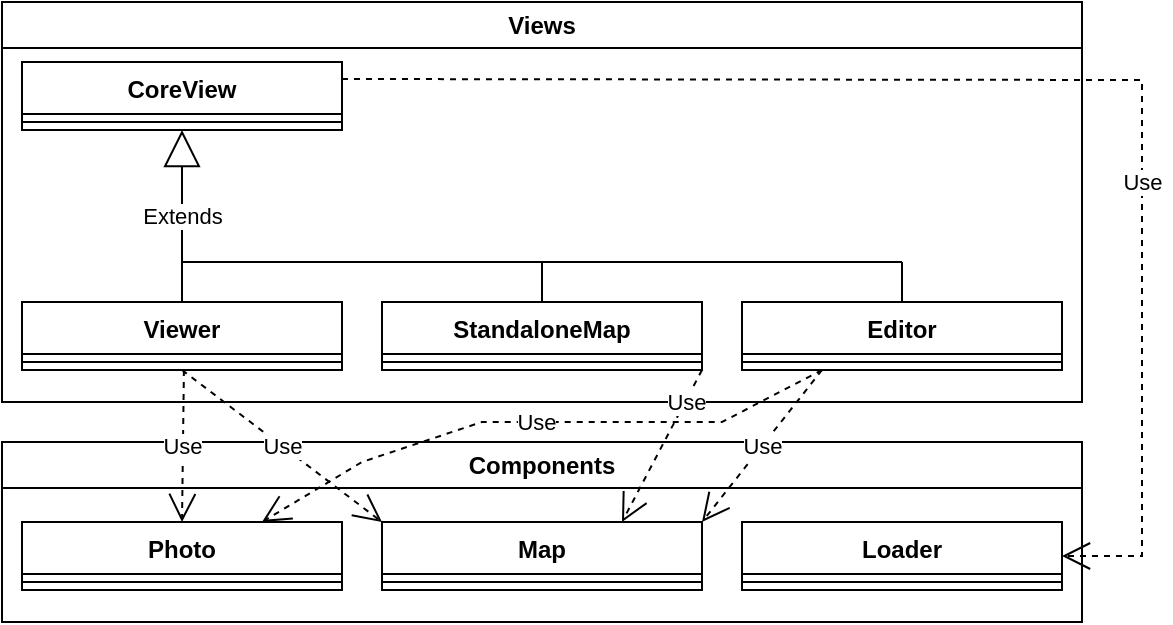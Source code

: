 <mxfile version="23.1.2" type="device">
  <diagram id="C5RBs43oDa-KdzZeNtuy" name="Page-1">
    <mxGraphModel dx="1018" dy="574" grid="1" gridSize="10" guides="1" tooltips="1" connect="1" arrows="1" fold="1" page="1" pageScale="1" pageWidth="827" pageHeight="1169" math="0" shadow="0">
      <root>
        <mxCell id="WIyWlLk6GJQsqaUBKTNV-0" />
        <mxCell id="WIyWlLk6GJQsqaUBKTNV-1" parent="WIyWlLk6GJQsqaUBKTNV-0" />
        <mxCell id="-sBJLWWXFzCuZ66xZKHM-1" value="CoreView" style="swimlane;fontStyle=1;align=center;verticalAlign=top;childLayout=stackLayout;horizontal=1;startSize=26;horizontalStack=0;resizeParent=1;resizeParentMax=0;resizeLast=0;collapsible=1;marginBottom=0;whiteSpace=wrap;html=1;" vertex="1" parent="WIyWlLk6GJQsqaUBKTNV-1">
          <mxGeometry x="20" y="40" width="160" height="34" as="geometry" />
        </mxCell>
        <mxCell id="-sBJLWWXFzCuZ66xZKHM-3" value="" style="line;strokeWidth=1;fillColor=none;align=left;verticalAlign=middle;spacingTop=-1;spacingLeft=3;spacingRight=3;rotatable=0;labelPosition=right;points=[];portConstraint=eastwest;strokeColor=inherit;" vertex="1" parent="-sBJLWWXFzCuZ66xZKHM-1">
          <mxGeometry y="26" width="160" height="8" as="geometry" />
        </mxCell>
        <mxCell id="-sBJLWWXFzCuZ66xZKHM-9" value="Viewer" style="swimlane;fontStyle=1;align=center;verticalAlign=top;childLayout=stackLayout;horizontal=1;startSize=26;horizontalStack=0;resizeParent=1;resizeParentMax=0;resizeLast=0;collapsible=1;marginBottom=0;whiteSpace=wrap;html=1;" vertex="1" parent="WIyWlLk6GJQsqaUBKTNV-1">
          <mxGeometry x="20" y="160" width="160" height="34" as="geometry" />
        </mxCell>
        <mxCell id="-sBJLWWXFzCuZ66xZKHM-10" value="" style="line;strokeWidth=1;fillColor=none;align=left;verticalAlign=middle;spacingTop=-1;spacingLeft=3;spacingRight=3;rotatable=0;labelPosition=right;points=[];portConstraint=eastwest;strokeColor=inherit;" vertex="1" parent="-sBJLWWXFzCuZ66xZKHM-9">
          <mxGeometry y="26" width="160" height="8" as="geometry" />
        </mxCell>
        <mxCell id="-sBJLWWXFzCuZ66xZKHM-11" value="StandaloneMap" style="swimlane;fontStyle=1;align=center;verticalAlign=top;childLayout=stackLayout;horizontal=1;startSize=26;horizontalStack=0;resizeParent=1;resizeParentMax=0;resizeLast=0;collapsible=1;marginBottom=0;whiteSpace=wrap;html=1;" vertex="1" parent="WIyWlLk6GJQsqaUBKTNV-1">
          <mxGeometry x="200" y="160" width="160" height="34" as="geometry" />
        </mxCell>
        <mxCell id="-sBJLWWXFzCuZ66xZKHM-12" value="" style="line;strokeWidth=1;fillColor=none;align=left;verticalAlign=middle;spacingTop=-1;spacingLeft=3;spacingRight=3;rotatable=0;labelPosition=right;points=[];portConstraint=eastwest;strokeColor=inherit;" vertex="1" parent="-sBJLWWXFzCuZ66xZKHM-11">
          <mxGeometry y="26" width="160" height="8" as="geometry" />
        </mxCell>
        <mxCell id="-sBJLWWXFzCuZ66xZKHM-13" value="Editor" style="swimlane;fontStyle=1;align=center;verticalAlign=top;childLayout=stackLayout;horizontal=1;startSize=26;horizontalStack=0;resizeParent=1;resizeParentMax=0;resizeLast=0;collapsible=1;marginBottom=0;whiteSpace=wrap;html=1;" vertex="1" parent="WIyWlLk6GJQsqaUBKTNV-1">
          <mxGeometry x="380" y="160" width="160" height="34" as="geometry" />
        </mxCell>
        <mxCell id="-sBJLWWXFzCuZ66xZKHM-14" value="" style="line;strokeWidth=1;fillColor=none;align=left;verticalAlign=middle;spacingTop=-1;spacingLeft=3;spacingRight=3;rotatable=0;labelPosition=right;points=[];portConstraint=eastwest;strokeColor=inherit;" vertex="1" parent="-sBJLWWXFzCuZ66xZKHM-13">
          <mxGeometry y="26" width="160" height="8" as="geometry" />
        </mxCell>
        <mxCell id="-sBJLWWXFzCuZ66xZKHM-15" value="Extends" style="endArrow=block;endSize=16;endFill=0;html=1;rounded=0;exitX=0.5;exitY=0;exitDx=0;exitDy=0;entryX=0.5;entryY=1;entryDx=0;entryDy=0;" edge="1" parent="WIyWlLk6GJQsqaUBKTNV-1" source="-sBJLWWXFzCuZ66xZKHM-9" target="-sBJLWWXFzCuZ66xZKHM-1">
          <mxGeometry width="160" relative="1" as="geometry">
            <mxPoint x="310" y="260" as="sourcePoint" />
            <mxPoint x="470" y="260" as="targetPoint" />
          </mxGeometry>
        </mxCell>
        <mxCell id="-sBJLWWXFzCuZ66xZKHM-17" value="" style="endArrow=none;html=1;rounded=0;" edge="1" parent="WIyWlLk6GJQsqaUBKTNV-1">
          <mxGeometry width="50" height="50" relative="1" as="geometry">
            <mxPoint x="100" y="140" as="sourcePoint" />
            <mxPoint x="460" y="140" as="targetPoint" />
          </mxGeometry>
        </mxCell>
        <mxCell id="-sBJLWWXFzCuZ66xZKHM-19" value="" style="endArrow=none;html=1;rounded=0;exitX=0.5;exitY=0;exitDx=0;exitDy=0;" edge="1" parent="WIyWlLk6GJQsqaUBKTNV-1" source="-sBJLWWXFzCuZ66xZKHM-11">
          <mxGeometry width="50" height="50" relative="1" as="geometry">
            <mxPoint x="370" y="290" as="sourcePoint" />
            <mxPoint x="280" y="140" as="targetPoint" />
          </mxGeometry>
        </mxCell>
        <mxCell id="-sBJLWWXFzCuZ66xZKHM-20" value="" style="endArrow=none;html=1;rounded=0;exitX=0.5;exitY=0;exitDx=0;exitDy=0;" edge="1" parent="WIyWlLk6GJQsqaUBKTNV-1" source="-sBJLWWXFzCuZ66xZKHM-13">
          <mxGeometry width="50" height="50" relative="1" as="geometry">
            <mxPoint x="290" y="170" as="sourcePoint" />
            <mxPoint x="460" y="140" as="targetPoint" />
          </mxGeometry>
        </mxCell>
        <mxCell id="-sBJLWWXFzCuZ66xZKHM-22" value="Views" style="swimlane;whiteSpace=wrap;html=1;" vertex="1" parent="WIyWlLk6GJQsqaUBKTNV-1">
          <mxGeometry x="10" y="10" width="540" height="200" as="geometry" />
        </mxCell>
        <mxCell id="-sBJLWWXFzCuZ66xZKHM-23" value="Components" style="swimlane;whiteSpace=wrap;html=1;" vertex="1" parent="WIyWlLk6GJQsqaUBKTNV-1">
          <mxGeometry x="10" y="230" width="540" height="90" as="geometry" />
        </mxCell>
        <mxCell id="-sBJLWWXFzCuZ66xZKHM-26" value="Photo" style="swimlane;fontStyle=1;align=center;verticalAlign=top;childLayout=stackLayout;horizontal=1;startSize=26;horizontalStack=0;resizeParent=1;resizeParentMax=0;resizeLast=0;collapsible=1;marginBottom=0;whiteSpace=wrap;html=1;" vertex="1" parent="-sBJLWWXFzCuZ66xZKHM-23">
          <mxGeometry x="10" y="40" width="160" height="34" as="geometry" />
        </mxCell>
        <mxCell id="-sBJLWWXFzCuZ66xZKHM-27" value="" style="line;strokeWidth=1;fillColor=none;align=left;verticalAlign=middle;spacingTop=-1;spacingLeft=3;spacingRight=3;rotatable=0;labelPosition=right;points=[];portConstraint=eastwest;strokeColor=inherit;" vertex="1" parent="-sBJLWWXFzCuZ66xZKHM-26">
          <mxGeometry y="26" width="160" height="8" as="geometry" />
        </mxCell>
        <mxCell id="-sBJLWWXFzCuZ66xZKHM-28" value="Loader" style="swimlane;fontStyle=1;align=center;verticalAlign=top;childLayout=stackLayout;horizontal=1;startSize=26;horizontalStack=0;resizeParent=1;resizeParentMax=0;resizeLast=0;collapsible=1;marginBottom=0;whiteSpace=wrap;html=1;" vertex="1" parent="-sBJLWWXFzCuZ66xZKHM-23">
          <mxGeometry x="370" y="40" width="160" height="34" as="geometry" />
        </mxCell>
        <mxCell id="-sBJLWWXFzCuZ66xZKHM-29" value="" style="line;strokeWidth=1;fillColor=none;align=left;verticalAlign=middle;spacingTop=-1;spacingLeft=3;spacingRight=3;rotatable=0;labelPosition=right;points=[];portConstraint=eastwest;strokeColor=inherit;" vertex="1" parent="-sBJLWWXFzCuZ66xZKHM-28">
          <mxGeometry y="26" width="160" height="8" as="geometry" />
        </mxCell>
        <mxCell id="-sBJLWWXFzCuZ66xZKHM-24" value="Map" style="swimlane;fontStyle=1;align=center;verticalAlign=top;childLayout=stackLayout;horizontal=1;startSize=26;horizontalStack=0;resizeParent=1;resizeParentMax=0;resizeLast=0;collapsible=1;marginBottom=0;whiteSpace=wrap;html=1;" vertex="1" parent="-sBJLWWXFzCuZ66xZKHM-23">
          <mxGeometry x="190" y="40" width="160" height="34" as="geometry" />
        </mxCell>
        <mxCell id="-sBJLWWXFzCuZ66xZKHM-25" value="" style="line;strokeWidth=1;fillColor=none;align=left;verticalAlign=middle;spacingTop=-1;spacingLeft=3;spacingRight=3;rotatable=0;labelPosition=right;points=[];portConstraint=eastwest;strokeColor=inherit;" vertex="1" parent="-sBJLWWXFzCuZ66xZKHM-24">
          <mxGeometry y="26" width="160" height="8" as="geometry" />
        </mxCell>
        <mxCell id="-sBJLWWXFzCuZ66xZKHM-30" value="Use" style="endArrow=open;endSize=12;dashed=1;html=1;rounded=0;exitX=0.5;exitY=1;exitDx=0;exitDy=0;entryX=0;entryY=0;entryDx=0;entryDy=0;" edge="1" parent="WIyWlLk6GJQsqaUBKTNV-1" source="-sBJLWWXFzCuZ66xZKHM-9" target="-sBJLWWXFzCuZ66xZKHM-24">
          <mxGeometry width="160" relative="1" as="geometry">
            <mxPoint x="370" y="300" as="sourcePoint" />
            <mxPoint x="234" y="272" as="targetPoint" />
          </mxGeometry>
        </mxCell>
        <mxCell id="-sBJLWWXFzCuZ66xZKHM-31" value="Use" style="endArrow=open;endSize=12;dashed=1;html=1;rounded=0;exitX=0.506;exitY=1;exitDx=0;exitDy=0;exitPerimeter=0;entryX=0.5;entryY=0;entryDx=0;entryDy=0;" edge="1" parent="WIyWlLk6GJQsqaUBKTNV-1" source="-sBJLWWXFzCuZ66xZKHM-10" target="-sBJLWWXFzCuZ66xZKHM-26">
          <mxGeometry width="160" relative="1" as="geometry">
            <mxPoint x="370" y="300" as="sourcePoint" />
            <mxPoint x="530" y="300" as="targetPoint" />
          </mxGeometry>
        </mxCell>
        <mxCell id="-sBJLWWXFzCuZ66xZKHM-32" value="Use" style="endArrow=open;endSize=12;dashed=1;html=1;rounded=0;exitX=1;exitY=0.25;exitDx=0;exitDy=0;entryX=1;entryY=0.5;entryDx=0;entryDy=0;" edge="1" parent="WIyWlLk6GJQsqaUBKTNV-1" source="-sBJLWWXFzCuZ66xZKHM-1" target="-sBJLWWXFzCuZ66xZKHM-28">
          <mxGeometry x="0.33" width="160" relative="1" as="geometry">
            <mxPoint x="111" y="204" as="sourcePoint" />
            <mxPoint x="290" y="280" as="targetPoint" />
            <Array as="points">
              <mxPoint x="580" y="49" />
              <mxPoint x="580" y="287" />
            </Array>
            <mxPoint as="offset" />
          </mxGeometry>
        </mxCell>
        <mxCell id="-sBJLWWXFzCuZ66xZKHM-38" value="Use" style="endArrow=open;endSize=12;dashed=1;html=1;rounded=0;exitX=0.25;exitY=1;exitDx=0;exitDy=0;entryX=1;entryY=0;entryDx=0;entryDy=0;" edge="1" parent="WIyWlLk6GJQsqaUBKTNV-1" source="-sBJLWWXFzCuZ66xZKHM-13" target="-sBJLWWXFzCuZ66xZKHM-24">
          <mxGeometry width="160" relative="1" as="geometry">
            <mxPoint x="320" y="390" as="sourcePoint" />
            <mxPoint x="480" y="390" as="targetPoint" />
          </mxGeometry>
        </mxCell>
        <mxCell id="-sBJLWWXFzCuZ66xZKHM-39" value="Use" style="endArrow=open;endSize=12;dashed=1;html=1;rounded=0;exitX=1;exitY=1;exitDx=0;exitDy=0;entryX=0.75;entryY=0;entryDx=0;entryDy=0;" edge="1" parent="WIyWlLk6GJQsqaUBKTNV-1" source="-sBJLWWXFzCuZ66xZKHM-11" target="-sBJLWWXFzCuZ66xZKHM-24">
          <mxGeometry x="-0.579" width="160" relative="1" as="geometry">
            <mxPoint x="210" y="360" as="sourcePoint" />
            <mxPoint x="240" y="270" as="targetPoint" />
            <mxPoint as="offset" />
          </mxGeometry>
        </mxCell>
        <mxCell id="-sBJLWWXFzCuZ66xZKHM-41" value="Use" style="endArrow=open;endSize=12;dashed=1;html=1;rounded=0;exitX=0.25;exitY=1;exitDx=0;exitDy=0;entryX=0.75;entryY=0;entryDx=0;entryDy=0;" edge="1" parent="WIyWlLk6GJQsqaUBKTNV-1" source="-sBJLWWXFzCuZ66xZKHM-13" target="-sBJLWWXFzCuZ66xZKHM-26">
          <mxGeometry width="160" relative="1" as="geometry">
            <mxPoint x="150" y="370" as="sourcePoint" />
            <mxPoint x="310" y="370" as="targetPoint" />
            <Array as="points">
              <mxPoint x="370" y="220" />
              <mxPoint x="250" y="220" />
              <mxPoint x="190" y="240" />
            </Array>
          </mxGeometry>
        </mxCell>
      </root>
    </mxGraphModel>
  </diagram>
</mxfile>
